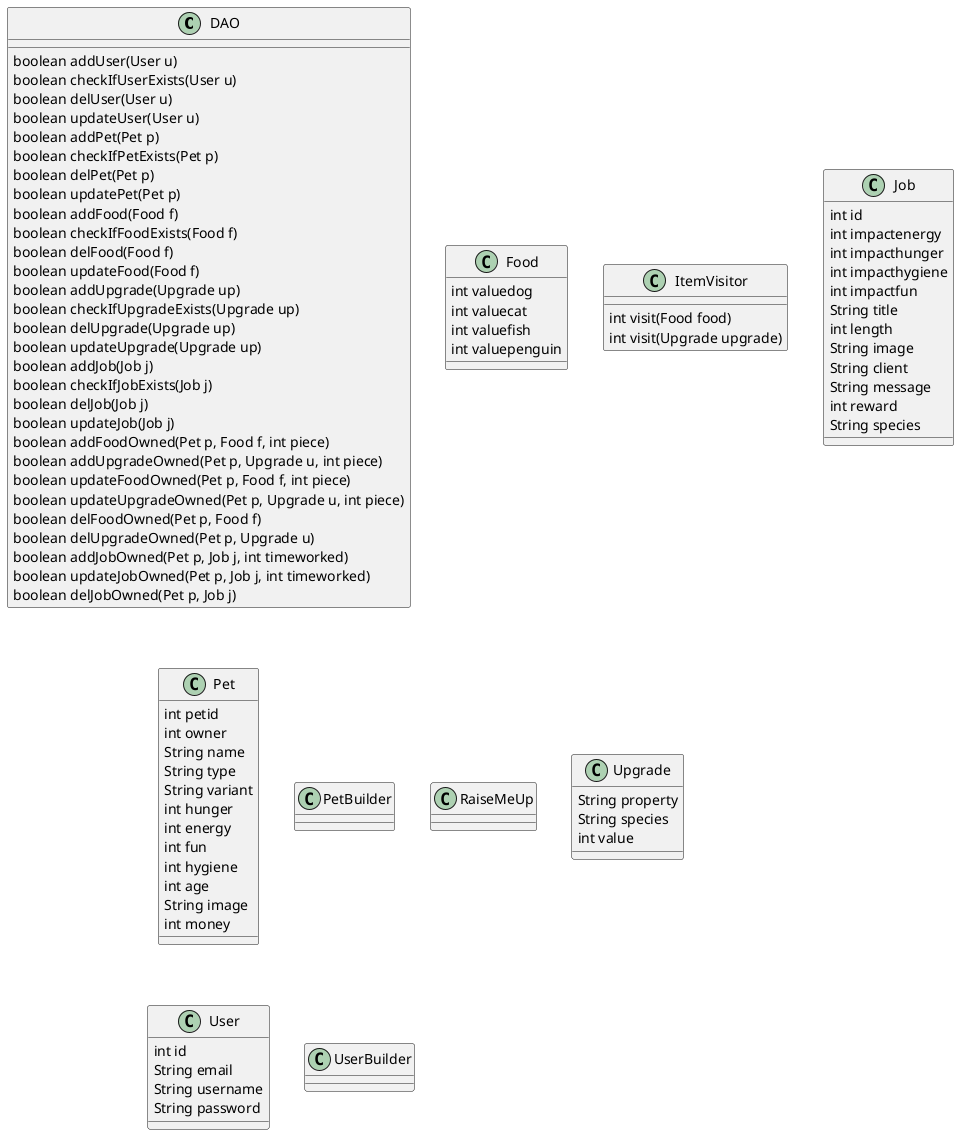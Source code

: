 @startuml
class DAO {
    boolean addUser(User u)
    boolean checkIfUserExists(User u)
    boolean delUser(User u)
    boolean updateUser(User u)
    boolean addPet(Pet p)
    boolean checkIfPetExists(Pet p)
    boolean delPet(Pet p)
    boolean updatePet(Pet p)
    boolean addFood(Food f)
    boolean checkIfFoodExists(Food f)
    boolean delFood(Food f)
    boolean updateFood(Food f)
    boolean addUpgrade(Upgrade up)
    boolean checkIfUpgradeExists(Upgrade up)
    boolean delUpgrade(Upgrade up)
    boolean updateUpgrade(Upgrade up)
    boolean addJob(Job j)
    boolean checkIfJobExists(Job j)
    boolean delJob(Job j)
    boolean updateJob(Job j)
    boolean addFoodOwned(Pet p, Food f, int piece)
    boolean addUpgradeOwned(Pet p, Upgrade u, int piece)
    boolean updateFoodOwned(Pet p, Food f, int piece)
    boolean updateUpgradeOwned(Pet p, Upgrade u, int piece)
    boolean delFoodOwned(Pet p, Food f)
    boolean delUpgradeOwned(Pet p, Upgrade u)
    boolean addJobOwned(Pet p, Job j, int timeworked)
    boolean updateJobOwned(Pet p, Job j, int timeworked)
    boolean delJobOwned(Pet p, Job j)
}
class Food {
    int valuedog
    int valuecat
    int valuefish
    int valuepenguin
}
class ItemVisitor {
    int visit(Food food)
    int visit(Upgrade upgrade)
}
class Job {
    int id
    int impactenergy
    int impacthunger
    int impacthygiene
    int impactfun
    String title
    int length
    String image
    String client
    String message
    int reward
    String species
}
class Pet {
    int petid
    int owner
    String name
    String type
    String variant
    int hunger
    int energy
    int fun
    int hygiene
    int age
    String image
    int money
}
class PetBuilder {
}
class RaiseMeUp {
}
class Upgrade {
    String property
    String species
    int value
}
class User {
    int id
    String email
    String username
    String password
}
class UserBuilder {
}
@enduml
